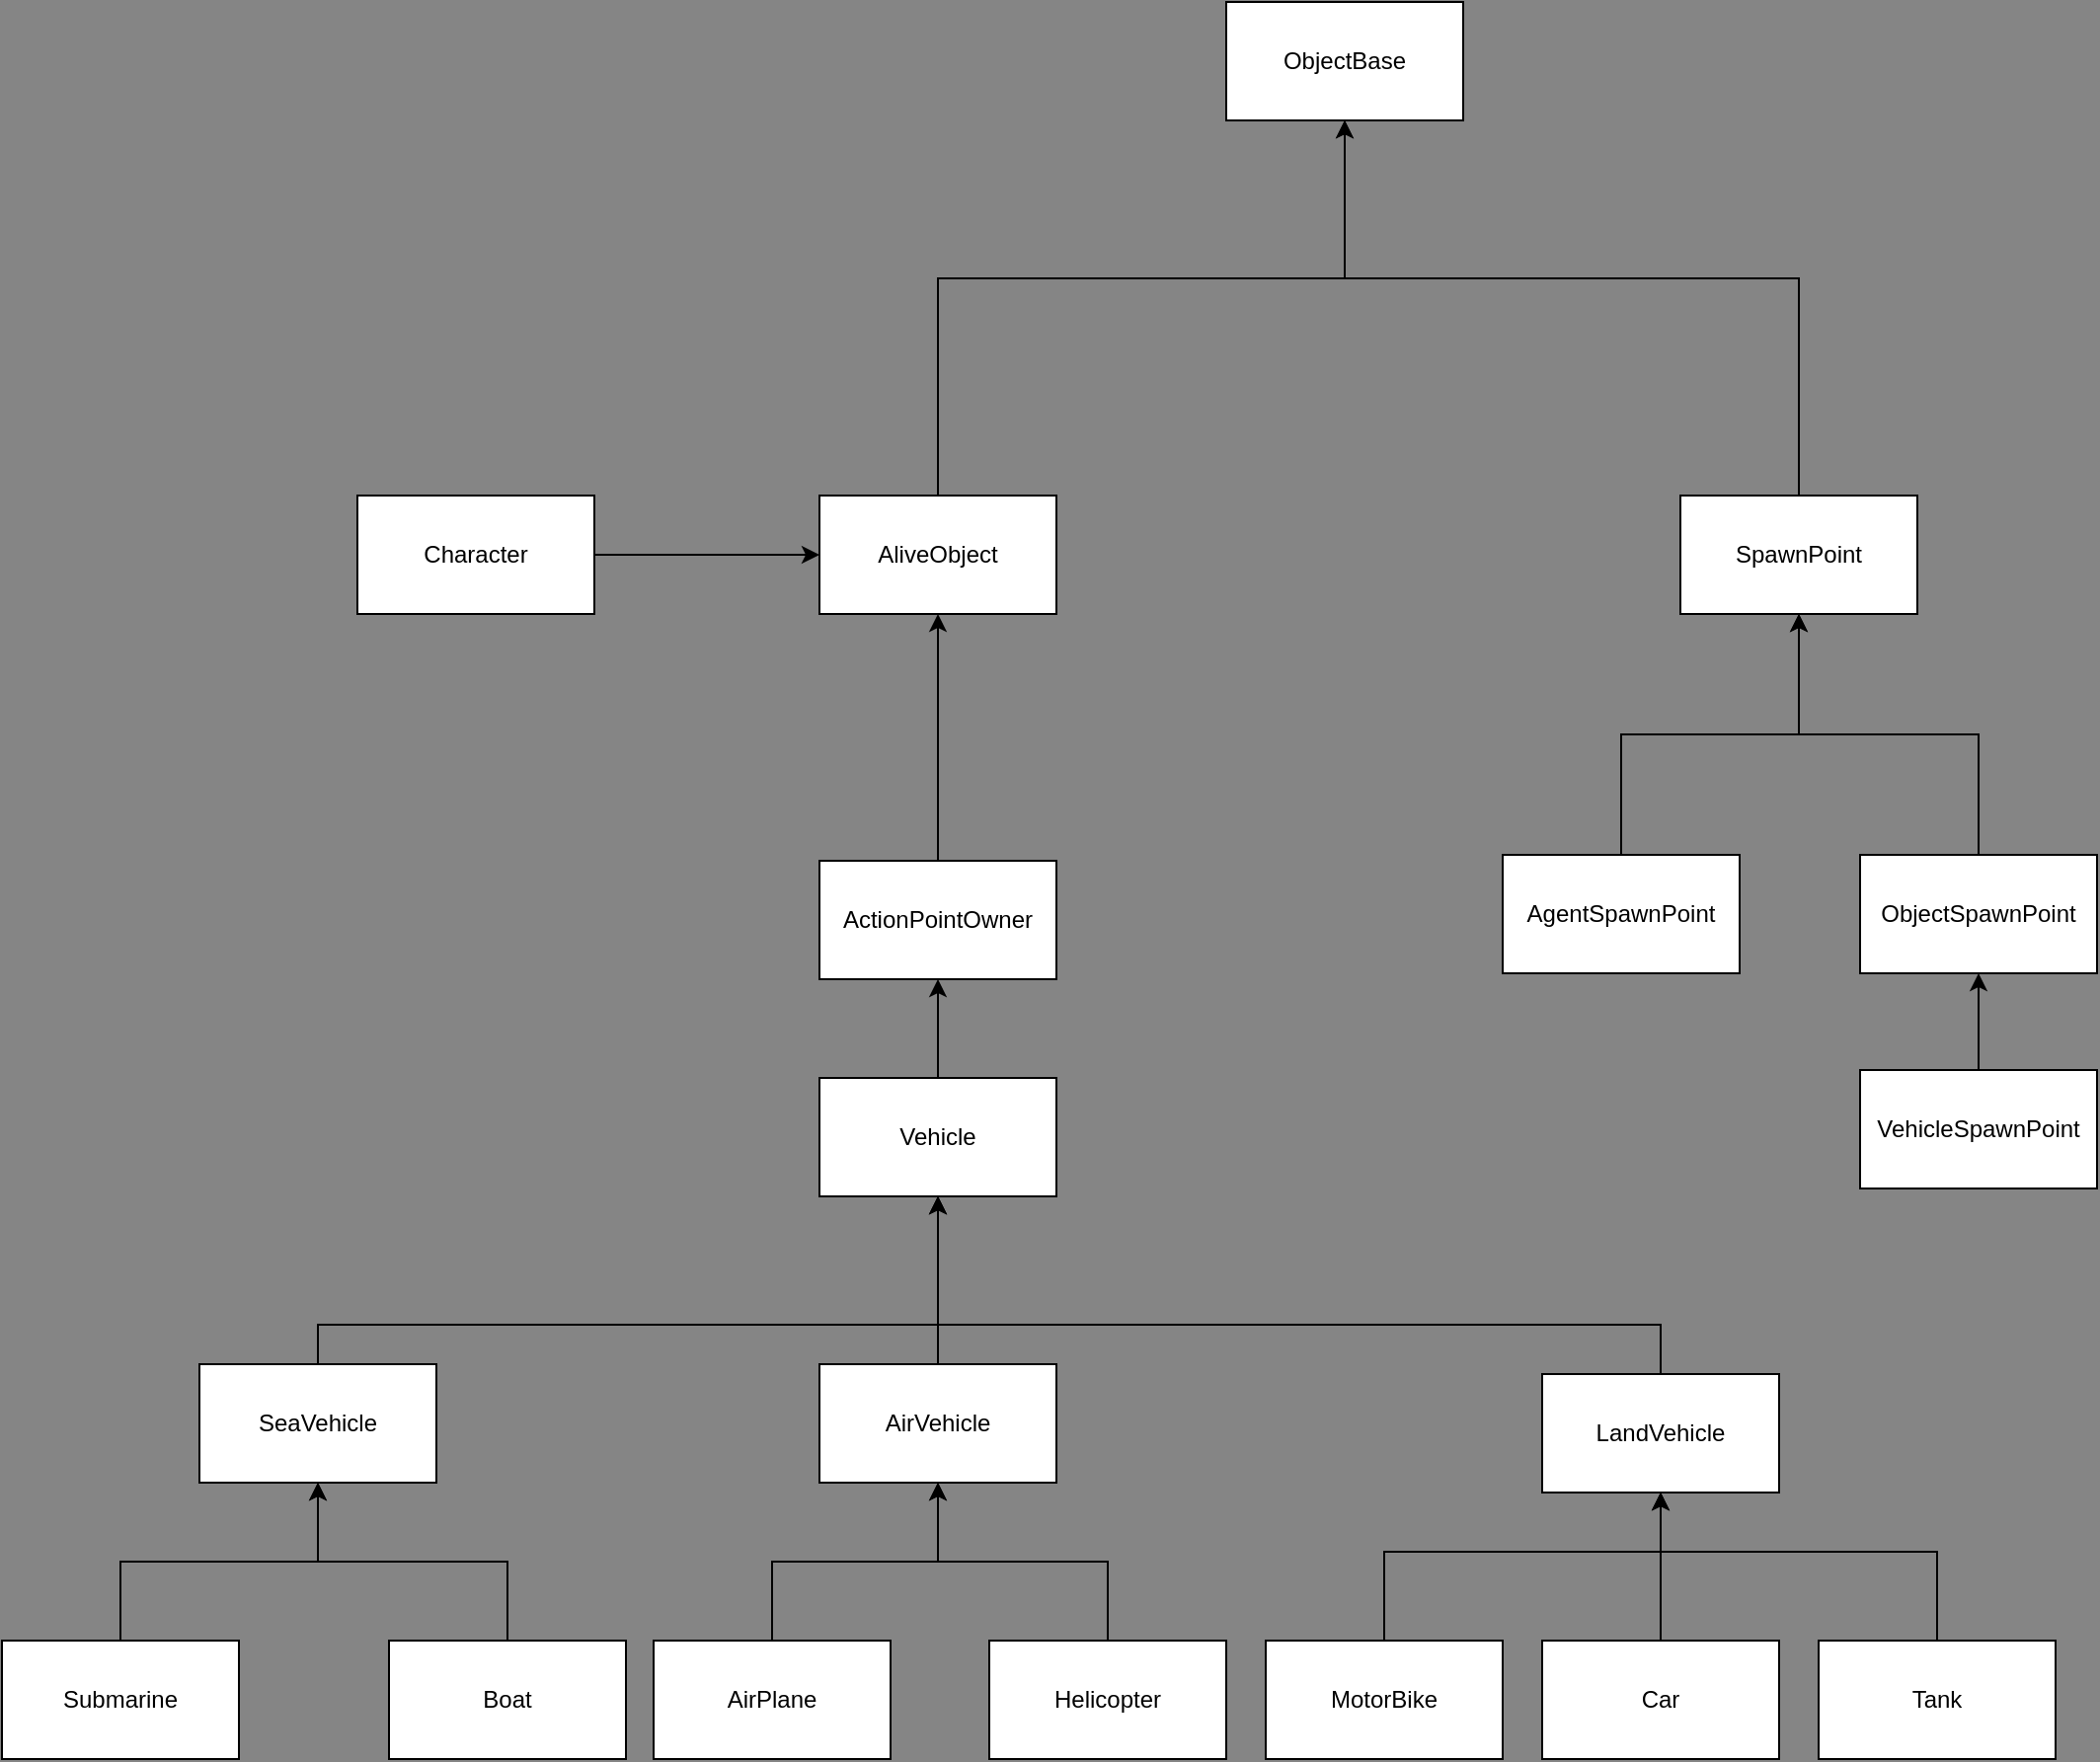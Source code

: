 <mxfile version="19.0.3" type="device"><diagram id="ofzwf8OhUlolgQoOtPKU" name="Page-1"><mxGraphModel dx="1936" dy="1162" grid="0" gridSize="10" guides="1" tooltips="1" connect="1" arrows="1" fold="1" page="0" pageScale="1" pageWidth="827" pageHeight="1169" background="#858585" math="0" shadow="0"><root><mxCell id="0"/><mxCell id="1" parent="0"/><mxCell id="-FiRuJAsFRJRHJR3LdY--1" value="ObjectBase" style="rounded=0;whiteSpace=wrap;html=1;" parent="1" vertex="1"><mxGeometry x="850" y="140" width="120" height="60" as="geometry"/></mxCell><mxCell id="-FiRuJAsFRJRHJR3LdY--63" style="edgeStyle=orthogonalEdgeStyle;rounded=0;orthogonalLoop=1;jettySize=auto;html=1;entryX=0.5;entryY=1;entryDx=0;entryDy=0;" parent="1" source="-FiRuJAsFRJRHJR3LdY--5" target="-FiRuJAsFRJRHJR3LdY--1" edge="1"><mxGeometry relative="1" as="geometry"><mxPoint x="910" y="210" as="targetPoint"/><Array as="points"><mxPoint x="1140" y="280"/><mxPoint x="910" y="280"/></Array></mxGeometry></mxCell><mxCell id="-FiRuJAsFRJRHJR3LdY--5" value="SpawnPoint" style="rounded=0;whiteSpace=wrap;html=1;" parent="1" vertex="1"><mxGeometry x="1080" y="390" width="120" height="60" as="geometry"/></mxCell><mxCell id="XiDkBDWlAn10cAmY8BxM-1" style="edgeStyle=orthogonalEdgeStyle;rounded=0;orthogonalLoop=1;jettySize=auto;html=1;entryX=0.5;entryY=1;entryDx=0;entryDy=0;" edge="1" parent="1" source="-FiRuJAsFRJRHJR3LdY--7" target="-FiRuJAsFRJRHJR3LdY--5"><mxGeometry relative="1" as="geometry"/></mxCell><mxCell id="-FiRuJAsFRJRHJR3LdY--7" value="AgentSpawnPoint" style="rounded=0;whiteSpace=wrap;html=1;" parent="1" vertex="1"><mxGeometry x="990" y="572" width="120" height="60" as="geometry"/></mxCell><mxCell id="-FiRuJAsFRJRHJR3LdY--72" style="edgeStyle=orthogonalEdgeStyle;rounded=0;orthogonalLoop=1;jettySize=auto;html=1;entryX=0.5;entryY=1;entryDx=0;entryDy=0;" parent="1" source="-FiRuJAsFRJRHJR3LdY--8" target="-FiRuJAsFRJRHJR3LdY--66" edge="1"><mxGeometry relative="1" as="geometry"/></mxCell><mxCell id="-FiRuJAsFRJRHJR3LdY--8" value="VehicleSpawnPoint" style="rounded=0;whiteSpace=wrap;html=1;" parent="1" vertex="1"><mxGeometry x="1171" y="681" width="120" height="60" as="geometry"/></mxCell><mxCell id="-FiRuJAsFRJRHJR3LdY--55" style="edgeStyle=orthogonalEdgeStyle;rounded=0;orthogonalLoop=1;jettySize=auto;html=1;" parent="1" source="-FiRuJAsFRJRHJR3LdY--11" edge="1"><mxGeometry relative="1" as="geometry"><mxPoint x="910" y="200" as="targetPoint"/><Array as="points"><mxPoint x="704" y="280"/><mxPoint x="910" y="280"/></Array></mxGeometry></mxCell><mxCell id="-FiRuJAsFRJRHJR3LdY--11" value="AliveObject" style="rounded=0;whiteSpace=wrap;html=1;" parent="1" vertex="1"><mxGeometry x="644" y="390" width="120" height="60" as="geometry"/></mxCell><mxCell id="-FiRuJAsFRJRHJR3LdY--38" style="edgeStyle=orthogonalEdgeStyle;rounded=0;orthogonalLoop=1;jettySize=auto;html=1;entryX=0;entryY=0.5;entryDx=0;entryDy=0;" parent="1" source="-FiRuJAsFRJRHJR3LdY--13" target="-FiRuJAsFRJRHJR3LdY--11" edge="1"><mxGeometry relative="1" as="geometry"/></mxCell><mxCell id="-FiRuJAsFRJRHJR3LdY--13" value="Character" style="rounded=0;whiteSpace=wrap;html=1;" parent="1" vertex="1"><mxGeometry x="410" y="390" width="120" height="60" as="geometry"/></mxCell><mxCell id="-FiRuJAsFRJRHJR3LdY--28" style="edgeStyle=orthogonalEdgeStyle;rounded=0;orthogonalLoop=1;jettySize=auto;html=1;exitX=0.5;exitY=0;exitDx=0;exitDy=0;entryX=0.5;entryY=1;entryDx=0;entryDy=0;" parent="1" source="-FiRuJAsFRJRHJR3LdY--17" target="-FiRuJAsFRJRHJR3LdY--21" edge="1"><mxGeometry relative="1" as="geometry"/></mxCell><mxCell id="-FiRuJAsFRJRHJR3LdY--17" value="Helicopter" style="rounded=0;whiteSpace=wrap;html=1;" parent="1" vertex="1"><mxGeometry x="730" y="970" width="120" height="60" as="geometry"/></mxCell><mxCell id="-FiRuJAsFRJRHJR3LdY--25" style="edgeStyle=orthogonalEdgeStyle;rounded=0;orthogonalLoop=1;jettySize=auto;html=1;exitX=0.5;exitY=0;exitDx=0;exitDy=0;entryX=0.5;entryY=1;entryDx=0;entryDy=0;" parent="1" source="-FiRuJAsFRJRHJR3LdY--18" target="-FiRuJAsFRJRHJR3LdY--22" edge="1"><mxGeometry relative="1" as="geometry"/></mxCell><mxCell id="-FiRuJAsFRJRHJR3LdY--18" value="Boat" style="rounded=0;whiteSpace=wrap;html=1;" parent="1" vertex="1"><mxGeometry x="426" y="970" width="120" height="60" as="geometry"/></mxCell><mxCell id="-FiRuJAsFRJRHJR3LdY--23" style="edgeStyle=orthogonalEdgeStyle;rounded=0;orthogonalLoop=1;jettySize=auto;html=1;entryX=0.5;entryY=1;entryDx=0;entryDy=0;" parent="1" source="-FiRuJAsFRJRHJR3LdY--19" target="-FiRuJAsFRJRHJR3LdY--22" edge="1"><mxGeometry relative="1" as="geometry"/></mxCell><mxCell id="-FiRuJAsFRJRHJR3LdY--19" value="Submarine" style="rounded=0;whiteSpace=wrap;html=1;" parent="1" vertex="1"><mxGeometry x="230" y="970" width="120" height="60" as="geometry"/></mxCell><mxCell id="-FiRuJAsFRJRHJR3LdY--26" style="edgeStyle=orthogonalEdgeStyle;rounded=0;orthogonalLoop=1;jettySize=auto;html=1;exitX=0.5;exitY=0;exitDx=0;exitDy=0;entryX=0.5;entryY=1;entryDx=0;entryDy=0;" parent="1" source="-FiRuJAsFRJRHJR3LdY--20" target="-FiRuJAsFRJRHJR3LdY--21" edge="1"><mxGeometry relative="1" as="geometry"/></mxCell><mxCell id="-FiRuJAsFRJRHJR3LdY--20" value="AirPlane" style="rounded=0;whiteSpace=wrap;html=1;" parent="1" vertex="1"><mxGeometry x="560" y="970" width="120" height="60" as="geometry"/></mxCell><mxCell id="-FiRuJAsFRJRHJR3LdY--61" style="edgeStyle=orthogonalEdgeStyle;rounded=0;orthogonalLoop=1;jettySize=auto;html=1;entryX=0.5;entryY=1;entryDx=0;entryDy=0;" parent="1" source="-FiRuJAsFRJRHJR3LdY--21" target="-FiRuJAsFRJRHJR3LdY--29" edge="1"><mxGeometry relative="1" as="geometry"/></mxCell><mxCell id="-FiRuJAsFRJRHJR3LdY--21" value="AirVehicle" style="rounded=0;whiteSpace=wrap;html=1;" parent="1" vertex="1"><mxGeometry x="644" y="830" width="120" height="60" as="geometry"/></mxCell><mxCell id="-FiRuJAsFRJRHJR3LdY--59" style="edgeStyle=orthogonalEdgeStyle;rounded=0;orthogonalLoop=1;jettySize=auto;html=1;entryX=0.5;entryY=1;entryDx=0;entryDy=0;" parent="1" source="-FiRuJAsFRJRHJR3LdY--22" target="-FiRuJAsFRJRHJR3LdY--29" edge="1"><mxGeometry relative="1" as="geometry"><Array as="points"><mxPoint x="390" y="810"/><mxPoint x="704" y="810"/></Array></mxGeometry></mxCell><mxCell id="-FiRuJAsFRJRHJR3LdY--22" value="SeaVehicle" style="rounded=0;whiteSpace=wrap;html=1;" parent="1" vertex="1"><mxGeometry x="330" y="830" width="120" height="60" as="geometry"/></mxCell><mxCell id="-FiRuJAsFRJRHJR3LdY--56" value="" style="edgeStyle=orthogonalEdgeStyle;rounded=0;orthogonalLoop=1;jettySize=auto;html=1;" parent="1" source="-FiRuJAsFRJRHJR3LdY--29" target="-FiRuJAsFRJRHJR3LdY--35" edge="1"><mxGeometry relative="1" as="geometry"/></mxCell><mxCell id="-FiRuJAsFRJRHJR3LdY--29" value="Vehicle" style="rounded=0;whiteSpace=wrap;html=1;" parent="1" vertex="1"><mxGeometry x="644" y="685" width="120" height="60" as="geometry"/></mxCell><mxCell id="-FiRuJAsFRJRHJR3LdY--37" style="edgeStyle=orthogonalEdgeStyle;rounded=0;orthogonalLoop=1;jettySize=auto;html=1;entryX=0.5;entryY=1;entryDx=0;entryDy=0;" parent="1" source="-FiRuJAsFRJRHJR3LdY--35" target="-FiRuJAsFRJRHJR3LdY--11" edge="1"><mxGeometry relative="1" as="geometry"/></mxCell><mxCell id="-FiRuJAsFRJRHJR3LdY--35" value="ActionPointOwner" style="rounded=0;whiteSpace=wrap;html=1;" parent="1" vertex="1"><mxGeometry x="644" y="575" width="120" height="60" as="geometry"/></mxCell><mxCell id="-FiRuJAsFRJRHJR3LdY--62" style="edgeStyle=orthogonalEdgeStyle;rounded=0;orthogonalLoop=1;jettySize=auto;html=1;entryX=0.5;entryY=1;entryDx=0;entryDy=0;" parent="1" source="-FiRuJAsFRJRHJR3LdY--41" target="-FiRuJAsFRJRHJR3LdY--29" edge="1"><mxGeometry relative="1" as="geometry"><Array as="points"><mxPoint x="1070" y="810"/><mxPoint x="704" y="810"/></Array></mxGeometry></mxCell><mxCell id="-FiRuJAsFRJRHJR3LdY--41" value="LandVehicle" style="rounded=0;whiteSpace=wrap;html=1;" parent="1" vertex="1"><mxGeometry x="1010" y="835" width="120" height="60" as="geometry"/></mxCell><mxCell id="-FiRuJAsFRJRHJR3LdY--52" style="edgeStyle=orthogonalEdgeStyle;rounded=0;orthogonalLoop=1;jettySize=auto;html=1;entryX=0.5;entryY=1;entryDx=0;entryDy=0;" parent="1" source="-FiRuJAsFRJRHJR3LdY--42" target="-FiRuJAsFRJRHJR3LdY--41" edge="1"><mxGeometry relative="1" as="geometry"><Array as="points"><mxPoint x="930" y="925"/><mxPoint x="1070" y="925"/></Array></mxGeometry></mxCell><mxCell id="-FiRuJAsFRJRHJR3LdY--42" value="MotorBike" style="rounded=0;whiteSpace=wrap;html=1;" parent="1" vertex="1"><mxGeometry x="870" y="970" width="120" height="60" as="geometry"/></mxCell><mxCell id="-FiRuJAsFRJRHJR3LdY--53" style="edgeStyle=orthogonalEdgeStyle;rounded=0;orthogonalLoop=1;jettySize=auto;html=1;" parent="1" source="-FiRuJAsFRJRHJR3LdY--43" edge="1"><mxGeometry relative="1" as="geometry"><mxPoint x="1070" y="895" as="targetPoint"/></mxGeometry></mxCell><mxCell id="-FiRuJAsFRJRHJR3LdY--43" value="Car" style="rounded=0;whiteSpace=wrap;html=1;" parent="1" vertex="1"><mxGeometry x="1010" y="970" width="120" height="60" as="geometry"/></mxCell><mxCell id="-FiRuJAsFRJRHJR3LdY--54" style="edgeStyle=orthogonalEdgeStyle;rounded=0;orthogonalLoop=1;jettySize=auto;html=1;entryX=0.5;entryY=1;entryDx=0;entryDy=0;" parent="1" source="-FiRuJAsFRJRHJR3LdY--44" target="-FiRuJAsFRJRHJR3LdY--41" edge="1"><mxGeometry relative="1" as="geometry"><mxPoint x="1070" y="905" as="targetPoint"/><Array as="points"><mxPoint x="1210" y="925"/><mxPoint x="1070" y="925"/></Array></mxGeometry></mxCell><mxCell id="-FiRuJAsFRJRHJR3LdY--44" value="Tank" style="rounded=0;whiteSpace=wrap;html=1;" parent="1" vertex="1"><mxGeometry x="1150" y="970" width="120" height="60" as="geometry"/></mxCell><mxCell id="-FiRuJAsFRJRHJR3LdY--69" style="edgeStyle=orthogonalEdgeStyle;rounded=0;orthogonalLoop=1;jettySize=auto;html=1;" parent="1" source="-FiRuJAsFRJRHJR3LdY--66" target="-FiRuJAsFRJRHJR3LdY--5" edge="1"><mxGeometry relative="1" as="geometry"/></mxCell><mxCell id="-FiRuJAsFRJRHJR3LdY--66" value="ObjectSpawnPoint" style="rounded=0;whiteSpace=wrap;html=1;" parent="1" vertex="1"><mxGeometry x="1171" y="572" width="120" height="60" as="geometry"/></mxCell></root></mxGraphModel></diagram></mxfile>